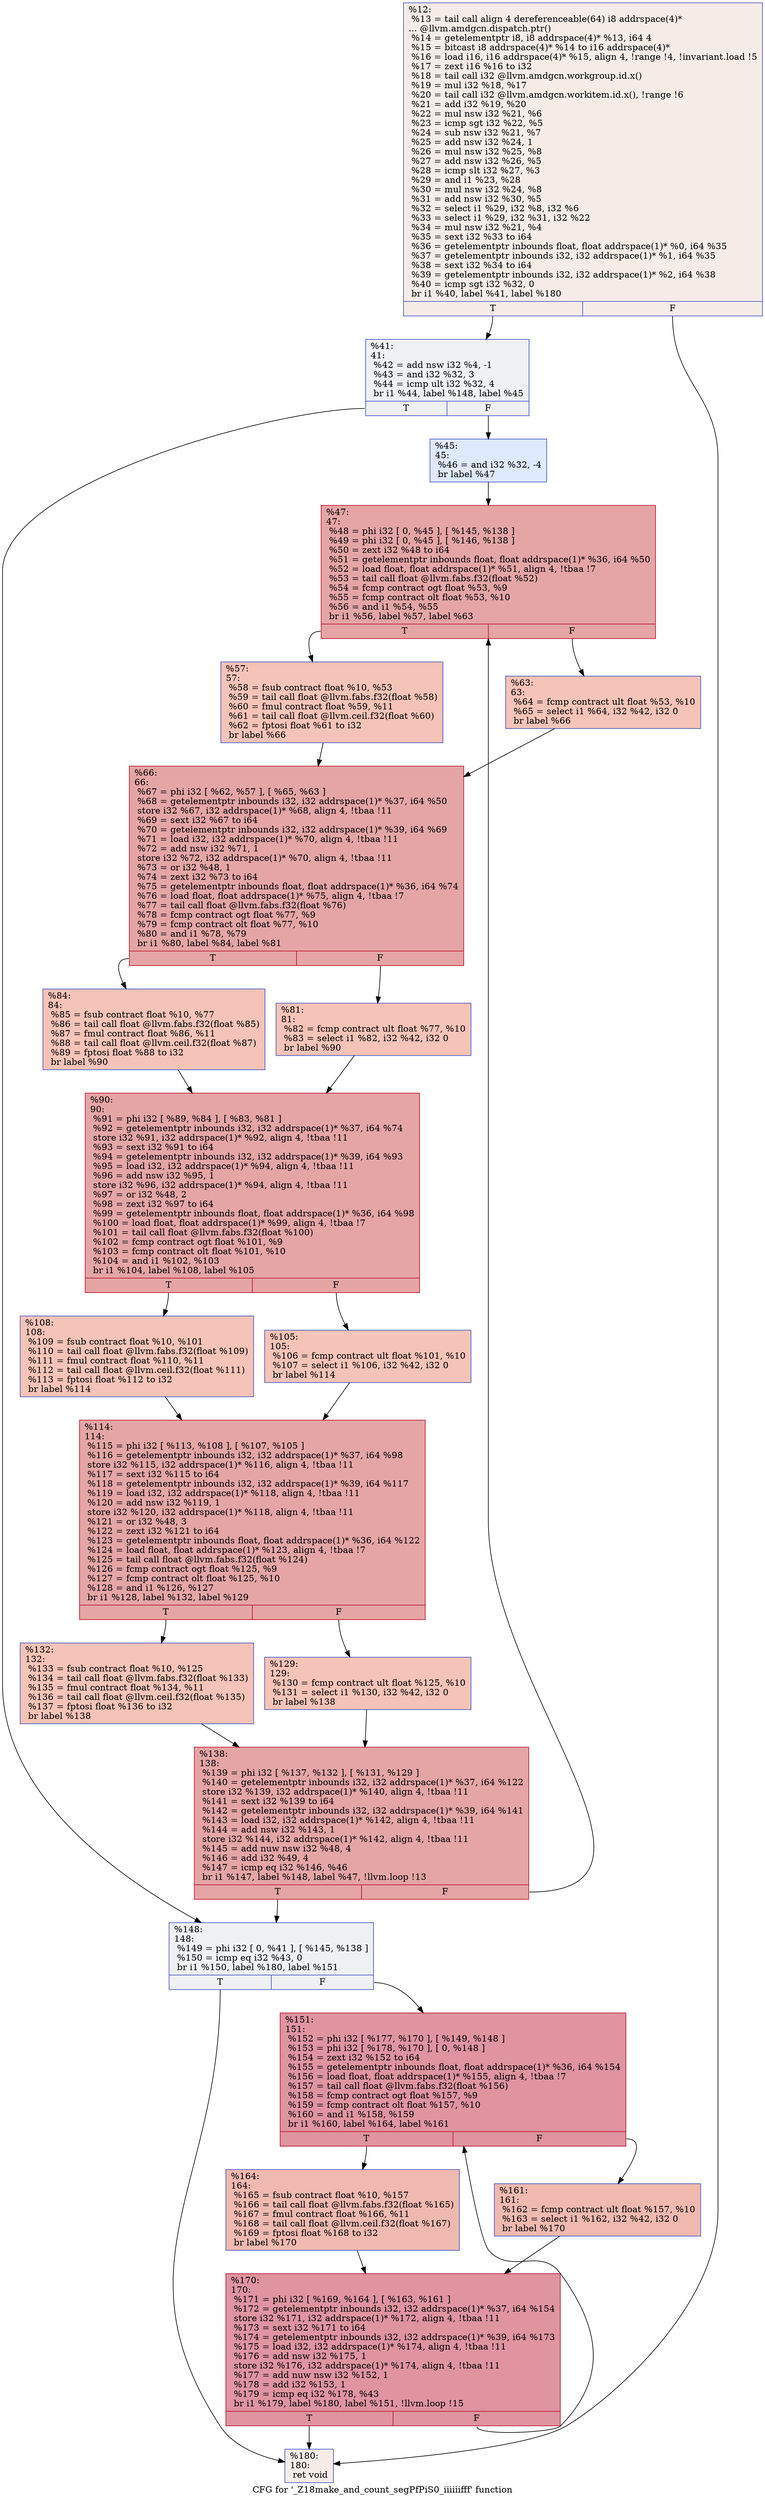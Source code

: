 digraph "CFG for '_Z18make_and_count_segPfPiS0_iiiiiifff' function" {
	label="CFG for '_Z18make_and_count_segPfPiS0_iiiiiifff' function";

	Node0x4623790 [shape=record,color="#3d50c3ff", style=filled, fillcolor="#ead5c970",label="{%12:\l  %13 = tail call align 4 dereferenceable(64) i8 addrspace(4)*\l... @llvm.amdgcn.dispatch.ptr()\l  %14 = getelementptr i8, i8 addrspace(4)* %13, i64 4\l  %15 = bitcast i8 addrspace(4)* %14 to i16 addrspace(4)*\l  %16 = load i16, i16 addrspace(4)* %15, align 4, !range !4, !invariant.load !5\l  %17 = zext i16 %16 to i32\l  %18 = tail call i32 @llvm.amdgcn.workgroup.id.x()\l  %19 = mul i32 %18, %17\l  %20 = tail call i32 @llvm.amdgcn.workitem.id.x(), !range !6\l  %21 = add i32 %19, %20\l  %22 = mul nsw i32 %21, %6\l  %23 = icmp sgt i32 %22, %5\l  %24 = sub nsw i32 %21, %7\l  %25 = add nsw i32 %24, 1\l  %26 = mul nsw i32 %25, %8\l  %27 = add nsw i32 %26, %5\l  %28 = icmp slt i32 %27, %3\l  %29 = and i1 %23, %28\l  %30 = mul nsw i32 %24, %8\l  %31 = add nsw i32 %30, %5\l  %32 = select i1 %29, i32 %8, i32 %6\l  %33 = select i1 %29, i32 %31, i32 %22\l  %34 = mul nsw i32 %21, %4\l  %35 = sext i32 %33 to i64\l  %36 = getelementptr inbounds float, float addrspace(1)* %0, i64 %35\l  %37 = getelementptr inbounds i32, i32 addrspace(1)* %1, i64 %35\l  %38 = sext i32 %34 to i64\l  %39 = getelementptr inbounds i32, i32 addrspace(1)* %2, i64 %38\l  %40 = icmp sgt i32 %32, 0\l  br i1 %40, label %41, label %180\l|{<s0>T|<s1>F}}"];
	Node0x4623790:s0 -> Node0x4626e70;
	Node0x4623790:s1 -> Node0x4626f00;
	Node0x4626e70 [shape=record,color="#3d50c3ff", style=filled, fillcolor="#d9dce170",label="{%41:\l41:                                               \l  %42 = add nsw i32 %4, -1\l  %43 = and i32 %32, 3\l  %44 = icmp ult i32 %32, 4\l  br i1 %44, label %148, label %45\l|{<s0>T|<s1>F}}"];
	Node0x4626e70:s0 -> Node0x4627250;
	Node0x4626e70:s1 -> Node0x46272a0;
	Node0x46272a0 [shape=record,color="#3d50c3ff", style=filled, fillcolor="#b5cdfa70",label="{%45:\l45:                                               \l  %46 = and i32 %32, -4\l  br label %47\l}"];
	Node0x46272a0 -> Node0x46274a0;
	Node0x46274a0 [shape=record,color="#b70d28ff", style=filled, fillcolor="#c5333470",label="{%47:\l47:                                               \l  %48 = phi i32 [ 0, %45 ], [ %145, %138 ]\l  %49 = phi i32 [ 0, %45 ], [ %146, %138 ]\l  %50 = zext i32 %48 to i64\l  %51 = getelementptr inbounds float, float addrspace(1)* %36, i64 %50\l  %52 = load float, float addrspace(1)* %51, align 4, !tbaa !7\l  %53 = tail call float @llvm.fabs.f32(float %52)\l  %54 = fcmp contract ogt float %53, %9\l  %55 = fcmp contract olt float %53, %10\l  %56 = and i1 %54, %55\l  br i1 %56, label %57, label %63\l|{<s0>T|<s1>F}}"];
	Node0x46274a0:s0 -> Node0x4627e50;
	Node0x46274a0:s1 -> Node0x4627ee0;
	Node0x4627e50 [shape=record,color="#3d50c3ff", style=filled, fillcolor="#e8765c70",label="{%57:\l57:                                               \l  %58 = fsub contract float %10, %53\l  %59 = tail call float @llvm.fabs.f32(float %58)\l  %60 = fmul contract float %59, %11\l  %61 = tail call float @llvm.ceil.f32(float %60)\l  %62 = fptosi float %61 to i32\l  br label %66\l}"];
	Node0x4627e50 -> Node0x4628480;
	Node0x4627ee0 [shape=record,color="#3d50c3ff", style=filled, fillcolor="#e8765c70",label="{%63:\l63:                                               \l  %64 = fcmp contract ult float %53, %10\l  %65 = select i1 %64, i32 %42, i32 0\l  br label %66\l}"];
	Node0x4627ee0 -> Node0x4628480;
	Node0x4628480 [shape=record,color="#b70d28ff", style=filled, fillcolor="#c5333470",label="{%66:\l66:                                               \l  %67 = phi i32 [ %62, %57 ], [ %65, %63 ]\l  %68 = getelementptr inbounds i32, i32 addrspace(1)* %37, i64 %50\l  store i32 %67, i32 addrspace(1)* %68, align 4, !tbaa !11\l  %69 = sext i32 %67 to i64\l  %70 = getelementptr inbounds i32, i32 addrspace(1)* %39, i64 %69\l  %71 = load i32, i32 addrspace(1)* %70, align 4, !tbaa !11\l  %72 = add nsw i32 %71, 1\l  store i32 %72, i32 addrspace(1)* %70, align 4, !tbaa !11\l  %73 = or i32 %48, 1\l  %74 = zext i32 %73 to i64\l  %75 = getelementptr inbounds float, float addrspace(1)* %36, i64 %74\l  %76 = load float, float addrspace(1)* %75, align 4, !tbaa !7\l  %77 = tail call float @llvm.fabs.f32(float %76)\l  %78 = fcmp contract ogt float %77, %9\l  %79 = fcmp contract olt float %77, %10\l  %80 = and i1 %78, %79\l  br i1 %80, label %84, label %81\l|{<s0>T|<s1>F}}"];
	Node0x4628480:s0 -> Node0x4629ff0;
	Node0x4628480:s1 -> Node0x462a040;
	Node0x462a040 [shape=record,color="#3d50c3ff", style=filled, fillcolor="#e8765c70",label="{%81:\l81:                                               \l  %82 = fcmp contract ult float %77, %10\l  %83 = select i1 %82, i32 %42, i32 0\l  br label %90\l}"];
	Node0x462a040 -> Node0x462a2c0;
	Node0x4629ff0 [shape=record,color="#3d50c3ff", style=filled, fillcolor="#e8765c70",label="{%84:\l84:                                               \l  %85 = fsub contract float %10, %77\l  %86 = tail call float @llvm.fabs.f32(float %85)\l  %87 = fmul contract float %86, %11\l  %88 = tail call float @llvm.ceil.f32(float %87)\l  %89 = fptosi float %88 to i32\l  br label %90\l}"];
	Node0x4629ff0 -> Node0x462a2c0;
	Node0x462a2c0 [shape=record,color="#b70d28ff", style=filled, fillcolor="#c5333470",label="{%90:\l90:                                               \l  %91 = phi i32 [ %89, %84 ], [ %83, %81 ]\l  %92 = getelementptr inbounds i32, i32 addrspace(1)* %37, i64 %74\l  store i32 %91, i32 addrspace(1)* %92, align 4, !tbaa !11\l  %93 = sext i32 %91 to i64\l  %94 = getelementptr inbounds i32, i32 addrspace(1)* %39, i64 %93\l  %95 = load i32, i32 addrspace(1)* %94, align 4, !tbaa !11\l  %96 = add nsw i32 %95, 1\l  store i32 %96, i32 addrspace(1)* %94, align 4, !tbaa !11\l  %97 = or i32 %48, 2\l  %98 = zext i32 %97 to i64\l  %99 = getelementptr inbounds float, float addrspace(1)* %36, i64 %98\l  %100 = load float, float addrspace(1)* %99, align 4, !tbaa !7\l  %101 = tail call float @llvm.fabs.f32(float %100)\l  %102 = fcmp contract ogt float %101, %9\l  %103 = fcmp contract olt float %101, %10\l  %104 = and i1 %102, %103\l  br i1 %104, label %108, label %105\l|{<s0>T|<s1>F}}"];
	Node0x462a2c0:s0 -> Node0x462b0c0;
	Node0x462a2c0:s1 -> Node0x462b110;
	Node0x462b110 [shape=record,color="#3d50c3ff", style=filled, fillcolor="#e8765c70",label="{%105:\l105:                                              \l  %106 = fcmp contract ult float %101, %10\l  %107 = select i1 %106, i32 %42, i32 0\l  br label %114\l}"];
	Node0x462b110 -> Node0x462b350;
	Node0x462b0c0 [shape=record,color="#3d50c3ff", style=filled, fillcolor="#e8765c70",label="{%108:\l108:                                              \l  %109 = fsub contract float %10, %101\l  %110 = tail call float @llvm.fabs.f32(float %109)\l  %111 = fmul contract float %110, %11\l  %112 = tail call float @llvm.ceil.f32(float %111)\l  %113 = fptosi float %112 to i32\l  br label %114\l}"];
	Node0x462b0c0 -> Node0x462b350;
	Node0x462b350 [shape=record,color="#b70d28ff", style=filled, fillcolor="#c5333470",label="{%114:\l114:                                              \l  %115 = phi i32 [ %113, %108 ], [ %107, %105 ]\l  %116 = getelementptr inbounds i32, i32 addrspace(1)* %37, i64 %98\l  store i32 %115, i32 addrspace(1)* %116, align 4, !tbaa !11\l  %117 = sext i32 %115 to i64\l  %118 = getelementptr inbounds i32, i32 addrspace(1)* %39, i64 %117\l  %119 = load i32, i32 addrspace(1)* %118, align 4, !tbaa !11\l  %120 = add nsw i32 %119, 1\l  store i32 %120, i32 addrspace(1)* %118, align 4, !tbaa !11\l  %121 = or i32 %48, 3\l  %122 = zext i32 %121 to i64\l  %123 = getelementptr inbounds float, float addrspace(1)* %36, i64 %122\l  %124 = load float, float addrspace(1)* %123, align 4, !tbaa !7\l  %125 = tail call float @llvm.fabs.f32(float %124)\l  %126 = fcmp contract ogt float %125, %9\l  %127 = fcmp contract olt float %125, %10\l  %128 = and i1 %126, %127\l  br i1 %128, label %132, label %129\l|{<s0>T|<s1>F}}"];
	Node0x462b350:s0 -> Node0x4628610;
	Node0x462b350:s1 -> Node0x4628660;
	Node0x4628660 [shape=record,color="#3d50c3ff", style=filled, fillcolor="#e8765c70",label="{%129:\l129:                                              \l  %130 = fcmp contract ult float %125, %10\l  %131 = select i1 %130, i32 %42, i32 0\l  br label %138\l}"];
	Node0x4628660 -> Node0x4627590;
	Node0x4628610 [shape=record,color="#3d50c3ff", style=filled, fillcolor="#e8765c70",label="{%132:\l132:                                              \l  %133 = fsub contract float %10, %125\l  %134 = tail call float @llvm.fabs.f32(float %133)\l  %135 = fmul contract float %134, %11\l  %136 = tail call float @llvm.ceil.f32(float %135)\l  %137 = fptosi float %136 to i32\l  br label %138\l}"];
	Node0x4628610 -> Node0x4627590;
	Node0x4627590 [shape=record,color="#b70d28ff", style=filled, fillcolor="#c5333470",label="{%138:\l138:                                              \l  %139 = phi i32 [ %137, %132 ], [ %131, %129 ]\l  %140 = getelementptr inbounds i32, i32 addrspace(1)* %37, i64 %122\l  store i32 %139, i32 addrspace(1)* %140, align 4, !tbaa !11\l  %141 = sext i32 %139 to i64\l  %142 = getelementptr inbounds i32, i32 addrspace(1)* %39, i64 %141\l  %143 = load i32, i32 addrspace(1)* %142, align 4, !tbaa !11\l  %144 = add nsw i32 %143, 1\l  store i32 %144, i32 addrspace(1)* %142, align 4, !tbaa !11\l  %145 = add nuw nsw i32 %48, 4\l  %146 = add i32 %49, 4\l  %147 = icmp eq i32 %146, %46\l  br i1 %147, label %148, label %47, !llvm.loop !13\l|{<s0>T|<s1>F}}"];
	Node0x4627590:s0 -> Node0x4627250;
	Node0x4627590:s1 -> Node0x46274a0;
	Node0x4627250 [shape=record,color="#3d50c3ff", style=filled, fillcolor="#d9dce170",label="{%148:\l148:                                              \l  %149 = phi i32 [ 0, %41 ], [ %145, %138 ]\l  %150 = icmp eq i32 %43, 0\l  br i1 %150, label %180, label %151\l|{<s0>T|<s1>F}}"];
	Node0x4627250:s0 -> Node0x4626f00;
	Node0x4627250:s1 -> Node0x462d4d0;
	Node0x462d4d0 [shape=record,color="#b70d28ff", style=filled, fillcolor="#b70d2870",label="{%151:\l151:                                              \l  %152 = phi i32 [ %177, %170 ], [ %149, %148 ]\l  %153 = phi i32 [ %178, %170 ], [ 0, %148 ]\l  %154 = zext i32 %152 to i64\l  %155 = getelementptr inbounds float, float addrspace(1)* %36, i64 %154\l  %156 = load float, float addrspace(1)* %155, align 4, !tbaa !7\l  %157 = tail call float @llvm.fabs.f32(float %156)\l  %158 = fcmp contract ogt float %157, %9\l  %159 = fcmp contract olt float %157, %10\l  %160 = and i1 %158, %159\l  br i1 %160, label %164, label %161\l|{<s0>T|<s1>F}}"];
	Node0x462d4d0:s0 -> Node0x462dba0;
	Node0x462d4d0:s1 -> Node0x462dc30;
	Node0x462dc30 [shape=record,color="#3d50c3ff", style=filled, fillcolor="#de614d70",label="{%161:\l161:                                              \l  %162 = fcmp contract ult float %157, %10\l  %163 = select i1 %162, i32 %42, i32 0\l  br label %170\l}"];
	Node0x462dc30 -> Node0x462d5d0;
	Node0x462dba0 [shape=record,color="#3d50c3ff", style=filled, fillcolor="#de614d70",label="{%164:\l164:                                              \l  %165 = fsub contract float %10, %157\l  %166 = tail call float @llvm.fabs.f32(float %165)\l  %167 = fmul contract float %166, %11\l  %168 = tail call float @llvm.ceil.f32(float %167)\l  %169 = fptosi float %168 to i32\l  br label %170\l}"];
	Node0x462dba0 -> Node0x462d5d0;
	Node0x462d5d0 [shape=record,color="#b70d28ff", style=filled, fillcolor="#b70d2870",label="{%170:\l170:                                              \l  %171 = phi i32 [ %169, %164 ], [ %163, %161 ]\l  %172 = getelementptr inbounds i32, i32 addrspace(1)* %37, i64 %154\l  store i32 %171, i32 addrspace(1)* %172, align 4, !tbaa !11\l  %173 = sext i32 %171 to i64\l  %174 = getelementptr inbounds i32, i32 addrspace(1)* %39, i64 %173\l  %175 = load i32, i32 addrspace(1)* %174, align 4, !tbaa !11\l  %176 = add nsw i32 %175, 1\l  store i32 %176, i32 addrspace(1)* %174, align 4, !tbaa !11\l  %177 = add nuw nsw i32 %152, 1\l  %178 = add i32 %153, 1\l  %179 = icmp eq i32 %178, %43\l  br i1 %179, label %180, label %151, !llvm.loop !15\l|{<s0>T|<s1>F}}"];
	Node0x462d5d0:s0 -> Node0x4626f00;
	Node0x462d5d0:s1 -> Node0x462d4d0;
	Node0x4626f00 [shape=record,color="#3d50c3ff", style=filled, fillcolor="#ead5c970",label="{%180:\l180:                                              \l  ret void\l}"];
}
